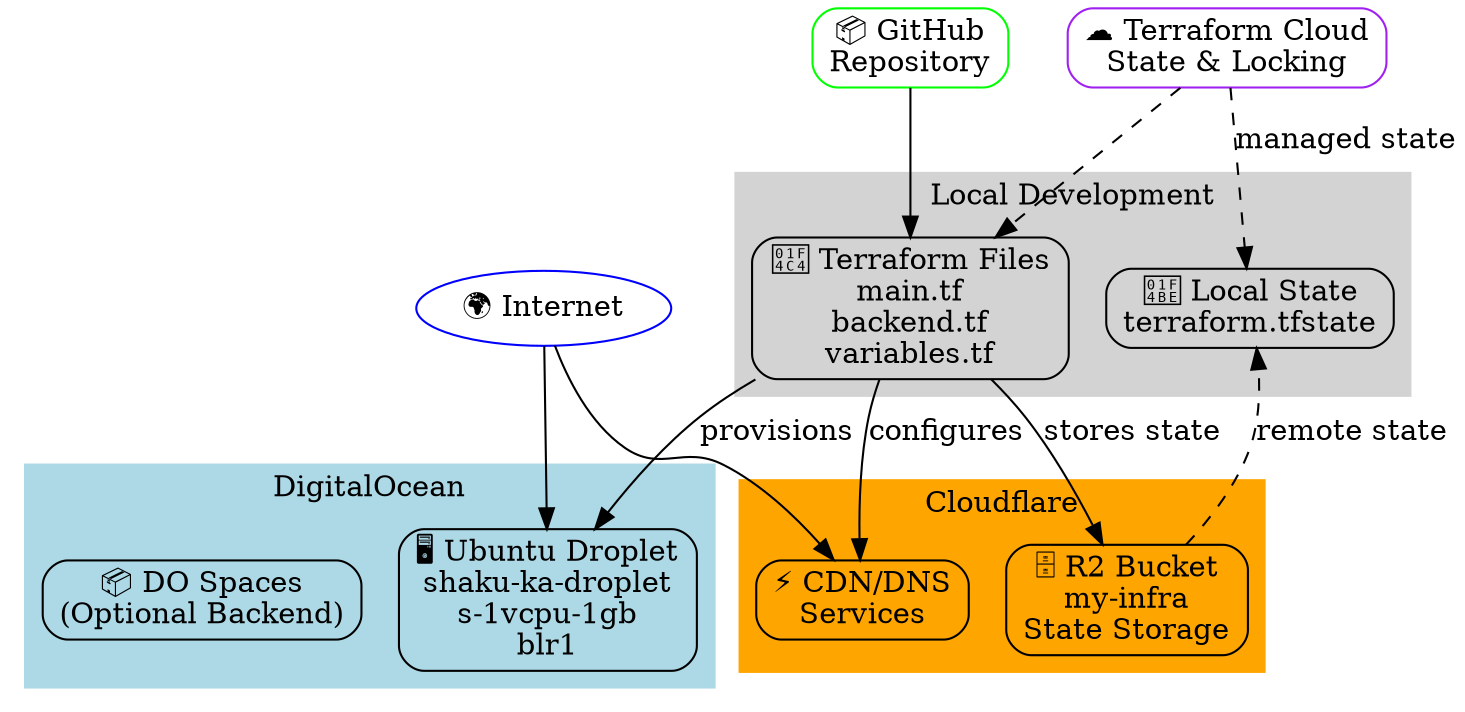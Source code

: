 // Terraform Infrastructure - Day 4
// This is a simple DOT file for generating diagrams with Graphviz
// Usage: dot -Tpng infrastructure.dot -o infrastructure.png

digraph terraform_infrastructure {
    rankdir=TB;
    node [shape=box, style=rounded];
    
    // External
    internet [label="🌍 Internet", shape=ellipse, color=blue];
    github [label="📦 GitHub\nRepository", color=green];
    
    // Terraform Cloud
    tf_cloud [label="☁️ Terraform Cloud\nState & Locking", color=purple];
    
    // DigitalOcean
    subgraph cluster_do {
        label="DigitalOcean";
        style=filled;
        color=lightblue;
        
        droplet [label="🖥️ Ubuntu Droplet\nshaku-ka-droplet\ns-1vcpu-1gb\nblr1"];
        do_spaces [label="📦 DO Spaces\n(Optional Backend)"];
    }
    
    // Cloudflare
    subgraph cluster_cf {
        label="Cloudflare";
        style=filled;
        color=orange;
        
        r2_bucket [label="🗄️ R2 Bucket\nmy-infra\nState Storage"];
        cdn [label="⚡ CDN/DNS\nServices"];
    }
    
    // Local Development
    subgraph cluster_local {
        label="Local Development";
        style=filled;
        color=lightgray;
        
        tf_files [label="📄 Terraform Files\nmain.tf\nbackend.tf\nvariables.tf"];
        tf_state [label="💾 Local State\nterraform.tfstate"];
    }
    
    // Connections
    internet -> droplet;
    internet -> cdn;
    
    github -> tf_files;
    tf_cloud -> tf_files [style=dashed];
    
    tf_files -> droplet [label="provisions"];
    tf_files -> r2_bucket [label="stores state"];
    tf_files -> cdn [label="configures"];
    
    r2_bucket -> tf_state [style=dashed, label="remote state"];
    tf_cloud -> tf_state [style=dashed, label="managed state"];
}